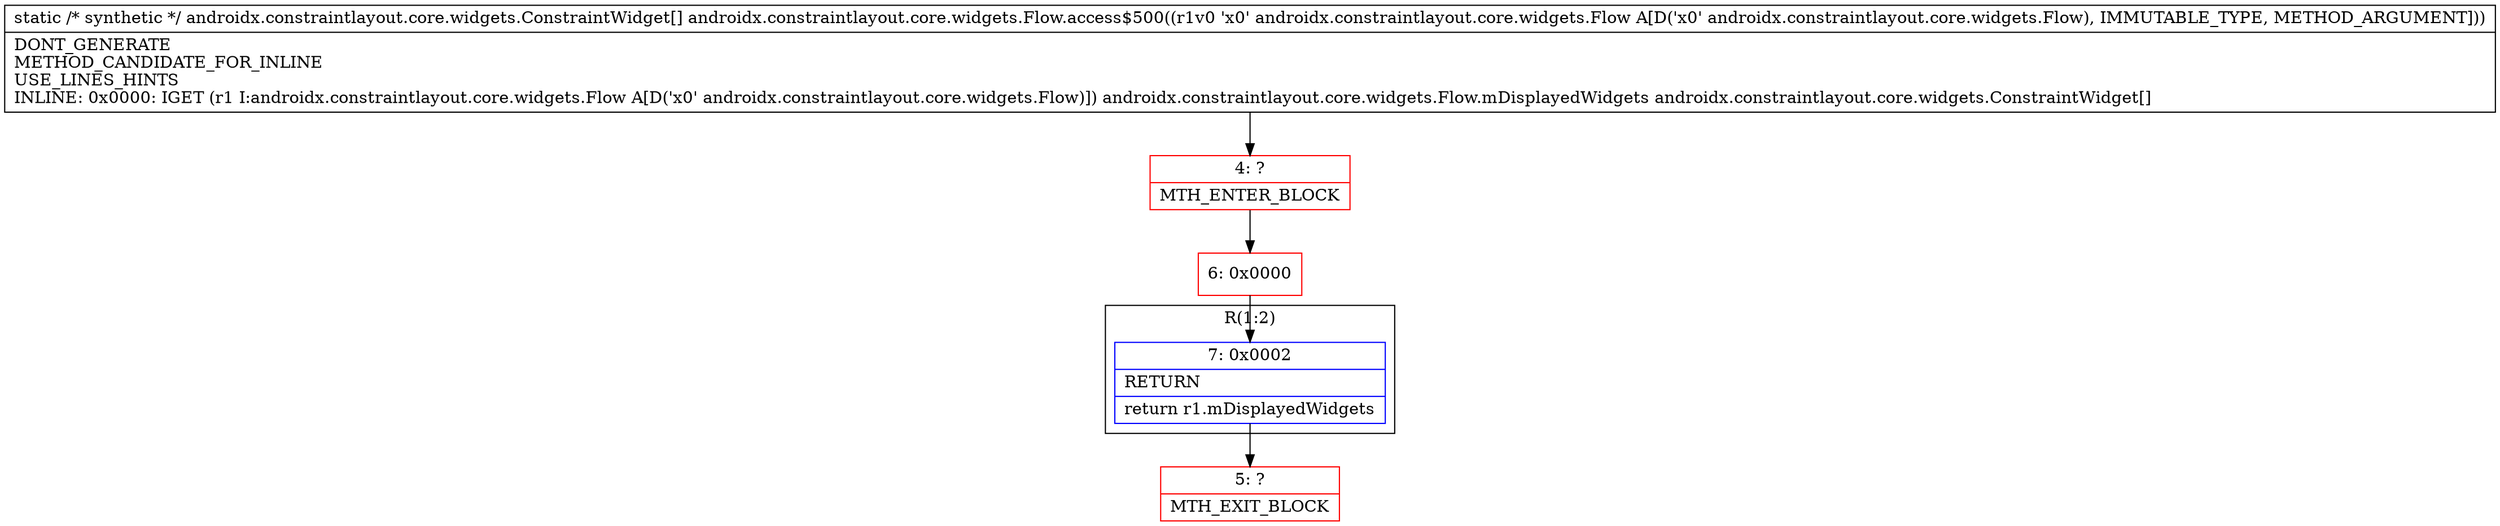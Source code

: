 digraph "CFG forandroidx.constraintlayout.core.widgets.Flow.access$500(Landroidx\/constraintlayout\/core\/widgets\/Flow;)[Landroidx\/constraintlayout\/core\/widgets\/ConstraintWidget;" {
subgraph cluster_Region_74658938 {
label = "R(1:2)";
node [shape=record,color=blue];
Node_7 [shape=record,label="{7\:\ 0x0002|RETURN\l|return r1.mDisplayedWidgets\l}"];
}
Node_4 [shape=record,color=red,label="{4\:\ ?|MTH_ENTER_BLOCK\l}"];
Node_6 [shape=record,color=red,label="{6\:\ 0x0000}"];
Node_5 [shape=record,color=red,label="{5\:\ ?|MTH_EXIT_BLOCK\l}"];
MethodNode[shape=record,label="{static \/* synthetic *\/ androidx.constraintlayout.core.widgets.ConstraintWidget[] androidx.constraintlayout.core.widgets.Flow.access$500((r1v0 'x0' androidx.constraintlayout.core.widgets.Flow A[D('x0' androidx.constraintlayout.core.widgets.Flow), IMMUTABLE_TYPE, METHOD_ARGUMENT]))  | DONT_GENERATE\lMETHOD_CANDIDATE_FOR_INLINE\lUSE_LINES_HINTS\lINLINE: 0x0000: IGET  (r1 I:androidx.constraintlayout.core.widgets.Flow A[D('x0' androidx.constraintlayout.core.widgets.Flow)]) androidx.constraintlayout.core.widgets.Flow.mDisplayedWidgets androidx.constraintlayout.core.widgets.ConstraintWidget[]\l}"];
MethodNode -> Node_4;Node_7 -> Node_5;
Node_4 -> Node_6;
Node_6 -> Node_7;
}

